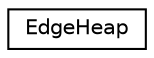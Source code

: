 digraph "Graphical Class Hierarchy"
{
  edge [fontname="Helvetica",fontsize="10",labelfontname="Helvetica",labelfontsize="10"];
  node [fontname="Helvetica",fontsize="10",shape=record];
  rankdir="LR";
  Node1 [label="EdgeHeap",height=0.2,width=0.4,color="black", fillcolor="white", style="filled",URL="$class_edge_heap.html"];
}
